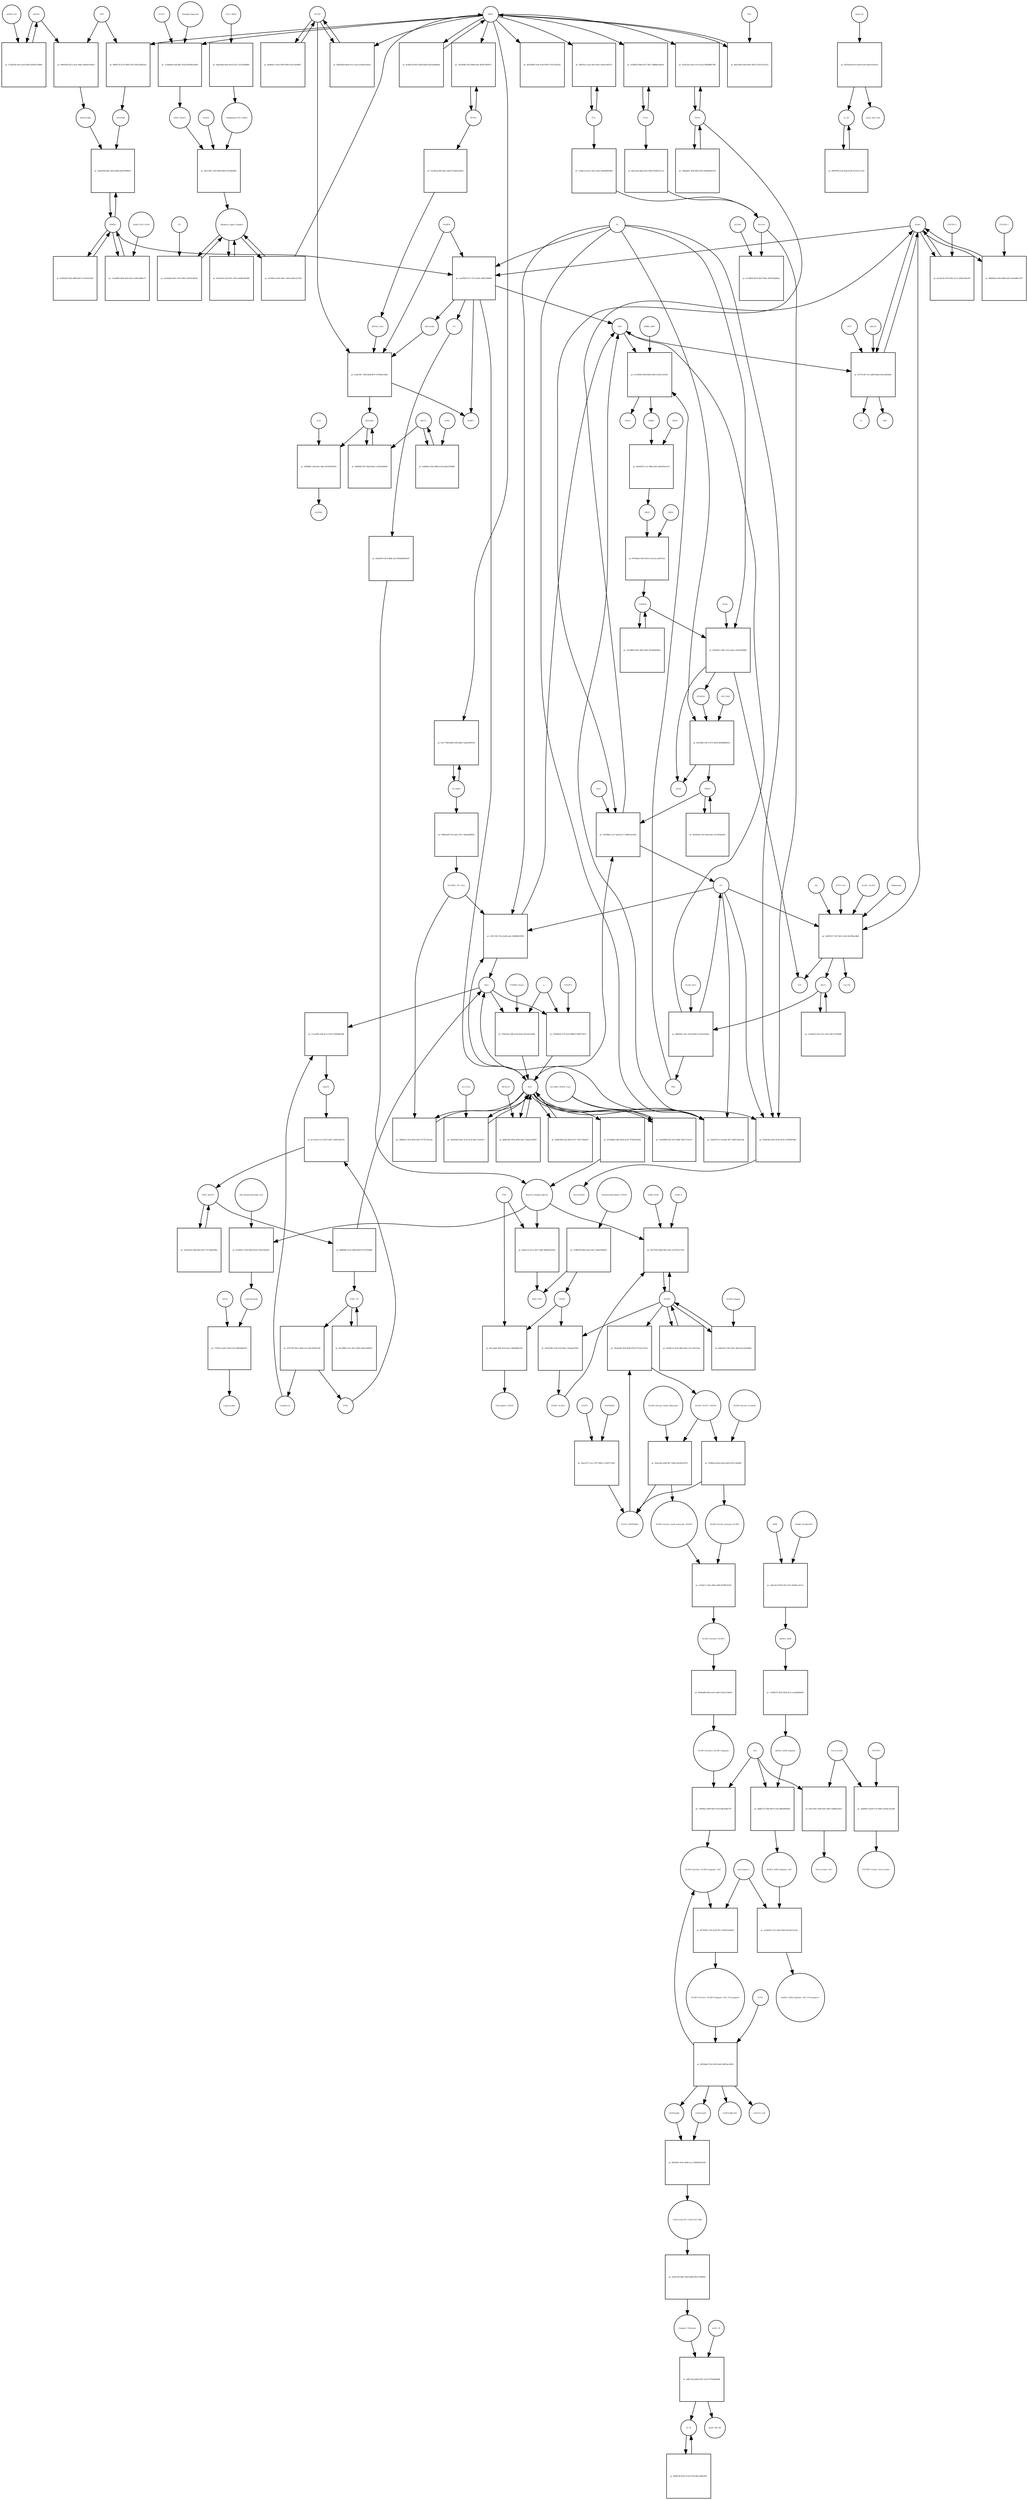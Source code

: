strict digraph  {
Heme [annotation="urn_miriam_obo.chebi_CHEBI%3A30413", bipartite=0, cls="simple chemical", fontsize=4, label=Heme, shape=circle];
"pr_1a1df345-8c17-471a-8e9c-84f2514bdf4f" [annotation="", bipartite=1, cls=process, fontsize=4, label="pr_1a1df345-8c17-471a-8e9c-84f2514bdf4f", shape=square];
Biliverdin [annotation="urn_miriam_obo.chebi_CHEBI%3A17033", bipartite=0, cls="simple chemical", fontsize=4, label=Biliverdin, shape=circle];
HMOX1 [annotation=urn_miriam_uniprot_P09601, bipartite=0, cls=macromolecule, fontsize=4, label=HMOX1, shape=circle];
O2 [annotation="urn_miriam_obo.chebi_CHEBI%3A15379", bipartite=0, cls="simple chemical", fontsize=4, label=O2, shape=circle];
NADPH [annotation="urn_miriam_obo.chebi_CHEBI%3A16474", bipartite=0, cls="simple chemical", fontsize=4, label=NADPH, shape=circle];
H2O [annotation="urn_miriam_obo.chebi_CHEBI%3A15377", bipartite=0, cls="simple chemical", fontsize=4, label=H2O, shape=circle];
"Fe2+" [annotation="urn_miriam_obo.chebi_CHEBI%3A29033", bipartite=0, cls="simple chemical", fontsize=4, label="Fe2+", shape=circle];
"NADP+" [annotation="urn_miriam_obo.chebi_CHEBI%3A18009", bipartite=0, cls="simple chemical", fontsize=4, label="NADP+", shape=circle];
CO [annotation="urn_miriam_obo.chebi_CHEBI%3A17245", bipartite=0, cls="simple chemical", fontsize=4, label=CO, shape=circle];
"pr_41aad73e-b57f-444c-9cc2-3438e766a2f9" [annotation="", bipartite=1, cls=process, fontsize=4, label="pr_41aad73e-b57f-444c-9cc2-3438e766a2f9", shape=square];
"FLVCR1-2" [annotation=urn_miriam_uniprot_Q9Y5Y0, bipartite=0, cls=macromolecule, fontsize=4, label="FLVCR1-2", shape=circle];
"pr_a5d2cf8c-7288-4b4d-8b7f-107604a13d85" [annotation="", bipartite=1, cls=process, fontsize=4, label="pr_a5d2cf8c-7288-4b4d-8b7f-107604a13d85", shape=square];
Bilirubin [annotation="urn_miriam_obo.chebi_CHEBI%3A16990", bipartite=0, cls="simple chemical", fontsize=4, label=Bilirubin, shape=circle];
BLVRB [annotation=urn_miriam_uniprot_P30043, bipartite=0, cls=macromolecule, fontsize=4, label=BLVRB, shape=circle];
"BLVRA_Zn2+" [annotation="urn_miriam_obo.chebi_CHEBI%3A29805|urn_miriam_uniprot_P53004", bipartite=0, cls=complex, fontsize=4, label="BLVRA_Zn2+", shape=circle];
"pr_594ffdfa-f507-4ba8-9be2-a13852a89630" [annotation="", bipartite=1, cls=process, fontsize=4, label="pr_594ffdfa-f507-4ba8-9be2-a13852a89630", shape=square];
ABCC1 [annotation=urn_miriam_uniprot_P02768, bipartite=0, cls=macromolecule, fontsize=4, label=ABCC1, shape=circle];
"pr_59f58bff-c1d9-4a5c-9de3-0873f8595f1b" [annotation="", bipartite=1, cls=process, fontsize=4, label="pr_59f58bff-c1d9-4a5c-9de3-0873f8595f1b", shape=square];
ALB [annotation=urn_miriam_uniprot_P02768, bipartite=0, cls=macromolecule, fontsize=4, label=ALB, shape=circle];
"ALB/BIL" [annotation="urn_miriam_uniprot_P02768|urn_miriam_obo.chebi_CHEBI%3A16990", bipartite=0, cls=complex, fontsize=4, label="ALB/BIL", shape=circle];
NRF2 [annotation="", bipartite=0, cls=macromolecule, fontsize=4, label=NRF2, shape=circle];
"pr_086f4735-d170-4095-91d7-826c5b0d52ef" [annotation="", bipartite=1, cls=process, fontsize=4, label="pr_086f4735-d170-4095-91d7-826c5b0d52ef", shape=square];
MAF [annotation=urn_miriam_uniprot_O75444, bipartite=0, cls=macromolecule, fontsize=4, label=MAF, shape=circle];
"Nrf2/Maf" [annotation="", bipartite=0, cls=complex, fontsize=4, label="Nrf2/Maf", shape=circle];
"pr_944953d1-b5ca-41ac-894a-56824c019bcd" [annotation="", bipartite=1, cls=process, fontsize=4, label="pr_944953d1-b5ca-41ac-894a-56824c019bcd", shape=square];
BACH1 [annotation=urn_miriam_uniprot_O14867, bipartite=0, cls=macromolecule, fontsize=4, label=BACH1, shape=circle];
"BACH1/Maf" [annotation="", bipartite=0, cls=complex, fontsize=4, label="BACH1/Maf", shape=circle];
"pr_e73be29a-6181-4acb-8f0d-429e0527d400" [annotation="", bipartite=1, cls=process, fontsize=4, label="pr_e73be29a-6181-4acb-8f0d-429e0527d400", shape=square];
"miRNA-155" [annotation=urn_miriam_ncbigene_406947, bipartite=0, cls="nucleic acid feature", fontsize=4, label="miRNA-155", shape=circle];
"pr_edeb599d-bfd1-4620-b4f8-a4d250098af5" [annotation="", bipartite=1, cls=process, fontsize=4, label="pr_edeb599d-bfd1-4620-b4f8-a4d250098af5", shape=square];
PRIN9 [annotation="urn_miriam_obo.chebi_CHEBI%3A15430", bipartite=0, cls="simple chemical", fontsize=4, label=PRIN9, shape=circle];
"pr_c6f3966e-ca37-4a0b-bcc7-3969e92c83f4" [annotation="", bipartite=1, cls=process, fontsize=4, label="pr_c6f3966e-ca37-4a0b-bcc7-3969e92c83f4", shape=square];
FECH [annotation=urn_miriam_uniprot_P22830, bipartite=0, cls=macromolecule, fontsize=4, label=FECH, shape=circle];
"Pb2+" [annotation="urn_miriam_obo.chebi_CHEBI%3A27889", bipartite=0, cls="simple chemical", fontsize=4, label="Pb2+", shape=circle];
"H+" [annotation="urn_miriam_obo.chebi_CHEBI%3A15378", bipartite=0, cls="simple chemical", fontsize=4, label="H+", shape=circle];
"SUCC-CoA" [annotation="urn_miriam_obo.chebi_CHEBI%3A57292", bipartite=0, cls="simple chemical", fontsize=4, label="SUCC-CoA", shape=circle];
"pr_4e605257-7a07-482c-b2ef-04c985acdbdf" [annotation="", bipartite=1, cls=process, fontsize=4, label="pr_4e605257-7a07-482c-b2ef-04c985acdbdf", shape=square];
dALA [annotation="urn_miriam_obo.chebi_CHEBI%3A356416", bipartite=0, cls="simple chemical", fontsize=4, label=dALA, shape=circle];
ALAS1_ALAS2 [annotation="urn_miriam_uniprot_P13196|urn_miriam_uniprot_P22557", bipartite=0, cls=complex, fontsize=4, label=ALAS1_ALAS2, shape=circle];
Panhematin [annotation="urn_miriam_obo.chebi_CHEBI%3A50385", bipartite=0, cls="simple chemical", fontsize=4, label=Panhematin, shape=circle];
Gly [annotation="urn_miriam_obo.chebi_CHEBI%3A57305", bipartite=0, cls="simple chemical", fontsize=4, label=Gly, shape=circle];
"CoA-SH" [annotation="urn_miriam_obo.chebi_CHEBI%3A15346", bipartite=0, cls="simple chemical", fontsize=4, label="CoA-SH", shape=circle];
CO2 [annotation="urn_miriam_obo.chebi_CHEBI%3A16526", bipartite=0, cls="simple chemical", fontsize=4, label=CO2, shape=circle];
"pr_1318edb4-014f-4667-bc6a-ff93042e2844" [annotation="", bipartite=1, cls=process, fontsize=4, label="pr_1318edb4-014f-4667-bc6a-ff93042e2844", shape=square];
KEAP1 [annotation=urn_miriam_uniprot_Q14145, bipartite=0, cls=macromolecule, fontsize=4, label=KEAP1, shape=circle];
NRF2_KEAP1 [annotation="urn_miriam_uniprot_Q14145|urn_miriam_uniprot_Q16236", bipartite=0, cls=complex, fontsize=4, label=NRF2_KEAP1, shape=circle];
"Dimethly fumarate" [annotation="urn_miriam_obo.chebi_CHEBI%3A76004", bipartite=0, cls="simple chemical", fontsize=4, label="Dimethly fumarate", shape=circle];
"Ubiquitin Ligase Complex" [annotation="urn_miriam_uniprot_Q14145|urn_miriam_uniprot_Q15843|urn_miriam_uniprot_Q13618|urn_miriam_uniprot_P62877|urn_miriam_uniprot_Q16236|urn_miriam_uniprot_P0CG48|urn_miriam_pubmed_19940261|urn_miriam_interpro_IPR000608", bipartite=0, cls=complex, fontsize=4, label="Ubiquitin Ligase Complex", shape=circle];
"pr_4355a4e4-25e0-4f1c-981e-8adbfc882081" [annotation="", bipartite=1, cls=process, fontsize=4, label="pr_4355a4e4-25e0-4f1c-981e-8adbfc882081", shape=square];
"pr_d08ef58c-261c-4339-9426-e11b21418e6e" [annotation="", bipartite=1, cls=process, fontsize=4, label="pr_d08ef58c-261c-4339-9426-e11b21418e6e", shape=square];
PBG [annotation="urn_miriam_obo.chebi_CHEBI%3A58126", bipartite=0, cls="simple chemical", fontsize=4, label=PBG, shape=circle];
"ALAD_Zn2+" [annotation="urn_miriam_uniprot_P13716|urn_miriam_obo.chebi_CHEBI%3A29105", bipartite=0, cls=complex, fontsize=4, label="ALAD_Zn2+", shape=circle];
"pr_b7e50f68-918d-4844-a996-a1d9e123535a" [annotation="", bipartite=1, cls=process, fontsize=4, label="pr_b7e50f68-918d-4844-a996-a1d9e123535a", shape=square];
HMBL [annotation="urn_miriam_obo.chebi_CHEBI%3A57845", bipartite=0, cls="simple chemical", fontsize=4, label=HMBL, shape=circle];
HMBS_DIPY [annotation="urn_miriam_obo.chebi_CHEBI%3A36319|urn_miriam_uniprot_P08397", bipartite=0, cls=complex, fontsize=4, label=HMBS_DIPY, shape=circle];
"NH4+" [annotation="urn_miriam_obo.chebi_CHEBI%3A28938", bipartite=0, cls="simple chemical", fontsize=4, label="NH4+", shape=circle];
"pr_b0e85678-ccfc-49df-a835-2d9c609e5c92" [annotation="", bipartite=1, cls=process, fontsize=4, label="pr_b0e85678-ccfc-49df-a835-2d9c609e5c92", shape=square];
URO3 [annotation="urn_miriam_obo.chebi_CHEBI%3A15437", bipartite=0, cls="simple chemical", fontsize=4, label=URO3, shape=circle];
UROS [annotation=urn_miriam_uniprot_P10746, bipartite=0, cls=macromolecule, fontsize=4, label=UROS, shape=circle];
"pr_997f44e6-e819-4912-a1a4-faccabf7f214" [annotation="", bipartite=1, cls=process, fontsize=4, label="pr_997f44e6-e819-4912-a1a4-faccabf7f214", shape=square];
COPRO3 [annotation="urn_miriam_obo.chebi_CHEBI%3A15439", bipartite=0, cls="simple chemical", fontsize=4, label=COPRO3, shape=circle];
UROD [annotation=urn_miriam_uniprot_P06132, bipartite=0, cls=macromolecule, fontsize=4, label=UROD, shape=circle];
"pr_69326ee1-506c-411e-adae-ca82ee42889a" [annotation="", bipartite=1, cls=process, fontsize=4, label="pr_69326ee1-506c-411e-adae-ca82ee42889a", shape=square];
PPGEN9 [annotation="urn_miriam_obo.chebi_CHEBI%3A15435", bipartite=0, cls="simple chemical", fontsize=4, label=PPGEN9, shape=circle];
CPOX [annotation=urn_miriam_uniprot_P36551, bipartite=0, cls=macromolecule, fontsize=4, label=CPOX, shape=circle];
H2O2 [annotation="urn_miriam_obo.chebi_CHEBI%3A16240", bipartite=0, cls="simple chemical", fontsize=4, label=H2O2, shape=circle];
"pr_8ac908e3-00c3-4f72-8030-d66f48b48532" [annotation="", bipartite=1, cls=process, fontsize=4, label="pr_8ac908e3-00c3-4f72-8030-d66f48b48532", shape=square];
PPO_FAD [annotation="urn_miriam_obo.chebi_CHEBI%3A16238|urn_miriam_uniprot_P50336", bipartite=0, cls=complex, fontsize=4, label=PPO_FAD, shape=circle];
"pr_6e3b4c39-6913-482d-8a00-e852aebbd824" [annotation="", bipartite=1, cls=process, fontsize=4, label="pr_6e3b4c39-6913-482d-8a00-e852aebbd824", shape=square];
"pr_ced326e0-23f1-412c-b474-36e173f18b98" [annotation="", bipartite=1, cls="uncertain process", fontsize=4, label="pr_ced326e0-23f1-412c-b474-36e173f18b98", shape=square];
"pr_5acdd6f4-428c-4db3-a66a-201b4648385a" [annotation="", bipartite=1, cls="uncertain process", fontsize=4, label="pr_5acdd6f4-428c-4db3-a66a-201b4648385a", shape=square];
"pr_d0226e94-7dcf-4daf-8afc-0a7a952daf9c" [annotation="", bipartite=1, cls="uncertain process", fontsize=4, label="pr_d0226e94-7dcf-4daf-8afc-0a7a952daf9c", shape=square];
"Poly-unsaturated fatty acid" [annotation="urn_miriam_obo.chebi_CHEBI%3A26208", bipartite=0, cls="simple chemical", fontsize=4, label="Poly-unsaturated fatty acid", shape=circle];
"pr_41a96f52-7e4d-4396-9a54-13923764ad21" [annotation="", bipartite=1, cls=process, fontsize=4, label="pr_41a96f52-7e4d-4396-9a54-13923764ad21", shape=square];
"Lipid Peroxide" [annotation="urn_miriam_obo.chebi_CHEBI%3A61051", bipartite=0, cls="simple chemical", fontsize=4, label="Lipid Peroxide", shape=circle];
"Reactive Oxygen Species" [annotation="urn_miriam_obo.chebi_CHEBI%3A26523", bipartite=0, cls="simple chemical", fontsize=4, label="Reactive Oxygen Species", shape=circle];
"pr_6780e9b3-4d1b-4130-be34-21939f403962" [annotation="", bipartite=1, cls=process, fontsize=4, label="pr_6780e9b3-4d1b-4130-be34-21939f403962", shape=square];
"Fe(3+)O(OH)" [annotation="urn_miriam_obo.chebi_CHEBI%3A78619", bipartite=0, cls="simple chemical", fontsize=4, label="Fe(3+)O(OH)", shape=circle];
Ferritin [annotation=urn_miriam_uniprot_P02794, bipartite=0, cls=complex, fontsize=4, label=Ferritin, shape=circle];
"pr_3bf80cbc-5f35-49c6-bd51-9772073cfcab" [annotation="", bipartite=1, cls=process, fontsize=4, label="pr_3bf80cbc-5f35-49c6-bd51-9772073cfcab", shape=square];
"SLC40A1_CP_Cu2+" [annotation="urn_miriam_uniprot_P00450|urn_miriam_uniprot_Q9NP59|urn_miriam_obo.chebi_CHEBI%3A29036", bipartite=0, cls=complex, fontsize=4, label="SLC40A1_CP_Cu2+", shape=circle];
"pr_c821110f-153e-4ed6-aebc-3b684bc993f8" [annotation="", bipartite=1, cls=process, fontsize=4, label="pr_c821110f-153e-4ed6-aebc-3b684bc993f8", shape=square];
"Fe3+" [annotation="urn_miriam_obo.chebi_CHEBI%3A29034", bipartite=0, cls="simple chemical", fontsize=4, label="Fe3+", shape=circle];
SLC40A1 [annotation=urn_miriam_ncbigene_30061, bipartite=0, cls="nucleic acid feature", fontsize=4, label=SLC40A1, shape=circle];
"pr_401773b8-8080-429f-b4dd-7aeb9e0897d4" [annotation="", bipartite=1, cls=process, fontsize=4, label="pr_401773b8-8080-429f-b4dd-7aeb9e0897d4", shape=square];
FTH1 [annotation=urn_miriam_ncbigene_2495, bipartite=0, cls="nucleic acid feature", fontsize=4, label=FTH1, shape=circle];
"pr_333f8435-94b0-4477-b617-d88ddcd3fbc6" [annotation="", bipartite=1, cls=process, fontsize=4, label="pr_333f8435-94b0-4477-b617-d88ddcd3fbc6", shape=square];
FTL [annotation=urn_miriam_ncbigene_2512, bipartite=0, cls="nucleic acid feature", fontsize=4, label=FTL, shape=circle];
"pr_3862f1e5-e3a2-4d7a-b0cc-beefec06f37e" [annotation="", bipartite=1, cls=process, fontsize=4, label="pr_3862f1e5-e3a2-4d7a-b0cc-beefec06f37e", shape=square];
"pr_80aa1eaf-dd0a-4f22-9360-4f34937fc1ca" [annotation="", bipartite=1, cls=process, fontsize=4, label="pr_80aa1eaf-dd0a-4f22-9360-4f34937fc1ca", shape=square];
"pr_1198eca3-8c2e-4241-beb2-de90d48930b4" [annotation="", bipartite=1, cls=process, fontsize=4, label="pr_1198eca3-8c2e-4241-beb2-de90d48930b4", shape=square];
"pr_b1d323a5-e0e5-47c9-aa2e-985868f073bf" [annotation="", bipartite=1, cls=process, fontsize=4, label="pr_b1d323a5-e0e5-47c9-aa2e-985868f073bf", shape=square];
"pr_1bdad83e-3f09-4683-9f55-a80ad8043578" [annotation="", bipartite=1, cls=process, fontsize=4, label="pr_1bdad83e-3f09-4683-9f55-a80ad8043578", shape=square];
"pr_41694205-5feb-408b-84ef-7c41d1423ad5" [annotation="", bipartite=1, cls=process, fontsize=4, label="pr_41694205-5feb-408b-84ef-7c41d1423ad5", shape=square];
BLVRA [annotation=urn_miriam_ncbigene_644, bipartite=0, cls="nucleic acid feature", fontsize=4, label=BLVRA, shape=circle];
"pr_70a3e9fb-51b2-40bb-af9c-d03657d83671" [annotation="", bipartite=1, cls=process, fontsize=4, label="pr_70a3e9fb-51b2-40bb-af9c-d03657d83671", shape=square];
"pr_9b26e65d-6426-4cce-a33e-acbda033d2e5" [annotation="", bipartite=1, cls=process, fontsize=4, label="pr_9b26e65d-6426-4cce-a33e-acbda033d2e5", shape=square];
"pr_d0a80ac1-01d3-43f9-9369-5c65c5e64667" [annotation="", bipartite=1, cls=process, fontsize=4, label="pr_d0a80ac1-01d3-43f9-9369-5c65c5e64667", shape=square];
"pr_1bc445ef-fff6-4dac-b4d3-872bdcbc8b14" [annotation="", bipartite=1, cls=process, fontsize=4, label="pr_1bc445ef-fff6-4dac-b4d3-872bdcbc8b14", shape=square];
"pr_04dbe5d9-57ab-4a61-9f11-3b9aad9ff939" [annotation="", bipartite=1, cls=process, fontsize=4, label="pr_04dbe5d9-57ab-4a61-9f11-3b9aad9ff939", shape=square];
"pr_2ce98fc8-4678-4827-80aa-40937b0a00aa" [annotation="", bipartite=1, cls=process, fontsize=4, label="pr_2ce98fc8-4678-4827-80aa-40937b0a00aa", shape=square];
NCOA4 [annotation=urn_miriam_uniprot_Q13772, bipartite=0, cls=macromolecule, fontsize=4, label=NCOA4, shape=circle];
"pr_f78e593e-19f6-4a54-8320-291a4415d2f8" [annotation="", bipartite=1, cls=process, fontsize=4, label="pr_f78e593e-19f6-4a54-8320-291a4415d2f8", shape=square];
CYBRD1_Heme [annotation="urn_miriam_uniprot_Q53TN4|urn_miriam_obo.chebi_CHEBI%3A30413", bipartite=0, cls=complex, fontsize=4, label=CYBRD1_Heme, shape=circle];
"e-" [annotation="urn_miriam_obo.chebi_CHEBI%3A10545", bipartite=0, cls="simple chemical", fontsize=4, label="e-", shape=circle];
"pr_39d24348-aa8c-4c34-9cc6-d0e1c52dc5f3" [annotation="", bipartite=1, cls=process, fontsize=4, label="pr_39d24348-aa8c-4c34-9cc6-d0e1c52dc5f3", shape=square];
SLC11A2 [annotation=urn_miriam_uniprot_P49281, bipartite=0, cls=macromolecule, fontsize=4, label=SLC11A2, shape=circle];
"pr_57f261ca-d957-46ef-b27e-fd8f3d8a6267" [annotation="", bipartite=1, cls=process, fontsize=4, label="pr_57f261ca-d957-46ef-b27e-fd8f3d8a6267", shape=square];
"Lipid alcohol" [annotation="urn_miriam_obo.chebi_CHEBI%3A24026", bipartite=0, cls="simple chemical", fontsize=4, label="Lipid alcohol", shape=circle];
GPX4 [annotation=urn_miriam_uniprot_P36969, bipartite=0, cls=macromolecule, fontsize=4, label=GPX4, shape=circle];
"pr_113a68d0-d6a6-4623-b6cf-a1b81a88b173" [annotation="", bipartite=1, cls=process, fontsize=4, label="pr_113a68d0-d6a6-4623-b6cf-a1b81a88b173", shape=square];
"SARS-CoV-2 Orf3a" [annotation="urn_miriam_uniprot_P0DTC3|urn_miriam_taxonomy_2697049", bipartite=0, cls=macromolecule, fontsize=4, label="SARS-CoV-2 Orf3a", shape=circle];
"pr_9279b48d-ed9e-465b-aa30-7f7b5822d180" [annotation="", bipartite=1, cls=process, fontsize=4, label="pr_9279b48d-ed9e-465b-aa30-7f7b5822d180", shape=square];
"pr_fe0fb0dc-f93a-4689-b12b-b3faa559fd85" [annotation="", bipartite=1, cls=process, fontsize=4, label="pr_fe0fb0dc-f93a-4689-b12b-b3faa559fd85", shape=square];
Orf9c [annotation=urn_miriam_taxonomy_2697049, bipartite=0, cls=macromolecule, fontsize=4, label=Orf9c, shape=circle];
CUL3_RBX1 [annotation="urn_miriam_uniprot_Q13618|urn_miriam_uniprot_P62877", bipartite=0, cls=complex, fontsize=4, label=CUL3_RBX1, shape=circle];
"pr_b4aae9ba-8a3a-4632-a037-3cfcf29084f8" [annotation="", bipartite=1, cls=process, fontsize=4, label="pr_b4aae9ba-8a3a-4632-a037-3cfcf29084f8", shape=square];
"Neddylated CUL3_RBX1" [annotation="urn_miriam_uniprot_Q15843|urn_miriam_uniprot_Q13618|urn_miriam_uniprot_P62877", bipartite=0, cls=complex, fontsize=4, label="Neddylated CUL3_RBX1", shape=circle];
"pr_de025899-1e4e-4150-9f58-1767d7eaa342" [annotation="", bipartite=1, cls=process, fontsize=4, label="pr_de025899-1e4e-4150-9f58-1767d7eaa342", shape=square];
"pr_461e7db1-3160-4696-8464-0f7ef4ff0bf3" [annotation="", bipartite=1, cls=process, fontsize=4, label="pr_461e7db1-3160-4696-8464-0f7ef4ff0bf3", shape=square];
CAND1 [annotation=urn_miriam_uniprot_Q86VP6, bipartite=0, cls=macromolecule, fontsize=4, label=CAND1, shape=circle];
E2 [annotation=urn_miriam_interpro_IPR000608, bipartite=0, cls=macromolecule, fontsize=4, label=E2, shape=circle];
"pr_5ee4ade8-9d12-4191-b9bf-1e6919c9b5d1" [annotation="", bipartite=1, cls=process, fontsize=4, label="pr_5ee4ade8-9d12-4191-b9bf-1e6919c9b5d1", shape=square];
"pr_b6ac94d5-620d-4901-9d78-333531a319cd" [annotation="", bipartite=1, cls=process, fontsize=4, label="pr_b6ac94d5-620d-4901-9d78-333531a319cd", shape=square];
PKC [annotation="urn_miriam_pubmed_12198130|urn_miriam_interpro_IPR012233", bipartite=0, cls=macromolecule, fontsize=4, label=PKC, shape=circle];
"pr_680644a2-62d5-4d82-ba91-83a4d481c657" [annotation="", bipartite=1, cls=process, fontsize=4, label="pr_680644a2-62d5-4d82-ba91-83a4d481c657", shape=square];
"FLVCR1-1" [annotation=urn_miriam_uniprot_Q9Y5Y0, bipartite=0, cls=macromolecule, fontsize=4, label="FLVCR1-1", shape=circle];
"pr_03757c08-72c2-4d99-86a8-03ace801b9ef" [annotation="", bipartite=1, cls=process, fontsize=4, label="pr_03757c08-72c2-4d99-86a8-03ace801b9ef", shape=square];
ABCG2 [annotation=urn_miriam_uniprot_Q9UNQ0, bipartite=0, cls="macromolecule multimer", fontsize=4, label=ABCG2, shape=circle];
ATP [annotation="urn_miriam_obo.chebi_CHEBI%3A30616", bipartite=0, cls="simple chemical", fontsize=4, label=ATP, shape=circle];
Pi [annotation="urn_miriam_obo.chebi_CHEBI%3A18367", bipartite=0, cls="simple chemical", fontsize=4, label=Pi, shape=circle];
ADP [annotation="urn_miriam_obo.chebi_CHEBI%3A456216", bipartite=0, cls="simple chemical", fontsize=4, label=ADP, shape=circle];
"pr_333e9488-95f1-41f3-998d-7db137cafc67" [annotation="", bipartite=1, cls=process, fontsize=4, label="pr_333e9488-95f1-41f3-998d-7db137cafc67", shape=square];
"SLC40A1_HEPH_Cu2+" [annotation="urn_miriam_uniprot_Q9BQS7|urn_miriam_uniprot_Q9NP59|urn_miriam_obo.chebi_CHEBI%3A28694", bipartite=0, cls=complex, fontsize=4, label="SLC40A1_HEPH_Cu2+", shape=circle];
"pr_25d55f79-2c16-4ddc-b671-d0d7ca6012de" [annotation="", bipartite=1, cls=process, fontsize=4, label="pr_25d55f79-2c16-4ddc-b671-d0d7ca6012de", shape=square];
"pr_17cae0f0-cf06-4c7e-b7d1-97df3f88c98b" [annotation="", bipartite=1, cls=process, fontsize=4, label="pr_17cae0f0-cf06-4c7e-b7d1-97df3f88c98b", shape=square];
Transferrin [annotation=urn_miriam_uniprot_P02787, bipartite=0, cls=macromolecule, fontsize=4, label=Transferrin, shape=circle];
holoTF [annotation="urn_miriam_uniprot_P02787|urn_miriam_obo.chebi_CHEBI%3A29034", bipartite=0, cls=complex, fontsize=4, label=holoTF, shape=circle];
TFRC [annotation=urn_miriam_uniprot_P02786, bipartite=0, cls="macromolecule multimer", fontsize=4, label=TFRC, shape=circle];
"pr_bc5c3fa3-2cc2-4472-ad67-2ed87baf4156" [annotation="", bipartite=1, cls=process, fontsize=4, label="pr_bc5c3fa3-2cc2-4472-ad67-2ed87baf4156", shape=square];
TFRC_holoTF [annotation="urn_miriam_uniprot_P02787|urn_miriam_obo.chebi_CHEBI%3A29034|urn_miriam_uniprot_P02786", bipartite=0, cls=complex, fontsize=4, label=TFRC_holoTF, shape=circle];
"pr_1a941b28-c084-4de5-ba27-2f723d6cf86a" [annotation="", bipartite=1, cls=process, fontsize=4, label="pr_1a941b28-c084-4de5-ba27-2f723d6cf86a", shape=square];
"pr_6d809df1-fce4-43d8-945d-f57cf37de8b8" [annotation="", bipartite=1, cls=process, fontsize=4, label="pr_6d809df1-fce4-43d8-945d-f57cf37de8b8", shape=square];
TFRC_TF [annotation="urn_miriam_uniprot_P02787|urn_miriam_uniprot_P02786", bipartite=0, cls=complex, fontsize=4, label=TFRC_TF, shape=circle];
"pr_762d9b3d-727f-4231-888d-f71df8778512" [annotation="", bipartite=1, cls=process, fontsize=4, label="pr_762d9b3d-727f-4231-888d-f71df8778512", shape=square];
STEAP3 [annotation=urn_miriam_uniprot_Q658P3, bipartite=0, cls=macromolecule, fontsize=4, label=STEAP3, shape=circle];
"pr_d6dbcb00-409a-4858-a65e-7baeb212d997" [annotation="", bipartite=1, cls=process, fontsize=4, label="pr_d6dbcb00-409a-4858-a65e-7baeb212d997", shape=square];
MCOLN1 [annotation=urn_miriam_uniprot_Q9GZU1, bipartite=0, cls=macromolecule, fontsize=4, label=MCOLN1, shape=circle];
"pr_a0b8530b-fa4a-42b3-9c47-70d7c1ddad27" [annotation="", bipartite=1, cls=process, fontsize=4, label="pr_a0b8530b-fa4a-42b3-9c47-70d7c1ddad27", shape=square];
"pr_d5c38965-231a-4b71-80b3-efb2a1d0be67" [annotation="", bipartite=1, cls=process, fontsize=4, label="pr_d5c38965-231a-4b71-80b3-efb2a1d0be67", shape=square];
"pr_47f572d7-dbc3-465d-a27a-b6c2824615f6" [annotation="", bipartite=1, cls=process, fontsize=4, label="pr_47f572d7-dbc3-465d-a27a-b6c2824615f6", shape=square];
"pr_a51965c4-0eb3-4b2c-a4f4-efa4bcea725b" [annotation="", bipartite=1, cls=process, fontsize=4, label="pr_a51965c4-0eb3-4b2c-a4f4-efa4bcea725b", shape=square];
"Oxidized thioredoxin_TXNIP" [annotation="urn_miriam_uniprot_P10599|urn_miriam_uniprot_Q9H3M7", bipartite=0, cls=complex, fontsize=4, label="Oxidized thioredoxin_TXNIP", shape=circle];
"pr_2c880594-64b2-4bc4-a0cc-f0e4e43bf5b7" [annotation="", bipartite=1, cls=process, fontsize=4, label="pr_2c880594-64b2-4bc4-a0cc-f0e4e43bf5b7", shape=square];
TXNIP [annotation=urn_miriam_uniprot_Q9H3M7, bipartite=0, cls=macromolecule, fontsize=4, label=TXNIP, shape=circle];
"2xHC-TXN" [annotation=urn_miriam_uniprot_P10599, bipartite=0, cls=macromolecule, fontsize=4, label="2xHC-TXN", shape=circle];
NLRP3 [annotation=urn_miriam_uniprot_Q96P20, bipartite=0, cls=macromolecule, fontsize=4, label=NLRP3, shape=circle];
"pr_664fa652-15b5-4d11-b6a6-6ac02fe4b0bf" [annotation="", bipartite=1, cls=process, fontsize=4, label="pr_664fa652-15b5-4d11-b6a6-6ac02fe4b0bf", shape=square];
"Nf-KB Complex" [annotation="urn_miriam_uniprot_P19838|urn_miriam_uniprot_Q04206|urn_miriam_uniprot_Q00653", bipartite=0, cls=complex, fontsize=4, label="Nf-KB Complex", shape=circle];
"pr_b2506c21-8c6a-4b8e-b0e5-e3c7e3d755ae" [annotation="", bipartite=1, cls=process, fontsize=4, label="pr_b2506c21-8c6a-4b8e-b0e5-e3c7e3d755ae", shape=square];
TXN [annotation=urn_miriam_uniprot_P10599, bipartite=0, cls=macromolecule, fontsize=4, label=TXN, shape=circle];
"pr_eb6ea11e-b112-4a17-b4df-380bfc6bcbad" [annotation="", bipartite=1, cls=process, fontsize=4, label="pr_eb6ea11e-b112-4a17-b4df-380bfc6bcbad", shape=square];
"pr_b5a7a8a8-3f60-4c03-a4ca-5db86480e18c" [annotation="", bipartite=1, cls=process, fontsize=4, label="pr_b5a7a8a8-3f60-4c03-a4ca-5db86480e18c", shape=square];
Thioredoxin_TXNIP [annotation="urn_miriam_uniprot_P10599|urn_miriam_uniprot_Q9H3M7", bipartite=0, cls=complex, fontsize=4, label=Thioredoxin_TXNIP, shape=circle];
HSP90AB1 [annotation=urn_miriam_uniprot_P08238, bipartite=0, cls=macromolecule, fontsize=4, label=HSP90AB1, shape=circle];
"pr_50a1c677-51cc-4797-86d2-7c3f43772362" [annotation="", bipartite=1, cls=process, fontsize=4, label="pr_50a1c677-51cc-4797-86d2-7c3f43772362", shape=square];
SUGT1 [annotation=urn_miriam_uniprot_Q9Y2Z0, bipartite=0, cls=macromolecule, fontsize=4, label=SUGT1, shape=circle];
SUGT1_HSP90AB1 [annotation="urn_miriam_uniprot_P08238|urn_miriam_uniprot_Q9Y2Z0", bipartite=0, cls=complex, fontsize=4, label=SUGT1_HSP90AB1, shape=circle];
"pr_7beab36e-583f-4b49-97b2-97319c37472a" [annotation="", bipartite=1, cls=process, fontsize=4, label="pr_7beab36e-583f-4b49-97b2-97319c37472a", shape=square];
NLRP3_SUGT1_HSP90 [annotation="urn_miriam_uniprot_P08238|urn_miriam_uniprot_Q96P20|urn_miriam_uniprot_Q9Y2Z0", bipartite=0, cls=complex, fontsize=4, label=NLRP3_SUGT1_HSP90, shape=circle];
"pr_e0470e8b-e738-412f-926a-736aaba97d01" [annotation="", bipartite=1, cls=process, fontsize=4, label="pr_e0470e8b-e738-412f-926a-736aaba97d01", shape=square];
TXNIP_NLRP3 [annotation="urn_miriam_uniprot_Q9H3M7|urn_miriam_uniprot_Q96P20", bipartite=0, cls=complex, fontsize=4, label=TXNIP_NLRP3, shape=circle];
"NLRP3 Elicitor Proteins" [annotation="urn_miriam_uniprot_P05067|urn_miriam_uniprot_P09616", bipartite=0, cls=macromolecule, fontsize=4, label="NLRP3 Elicitor Proteins", shape=circle];
"pr_7e98fa1d-8a2d-4e5b-a40f-45327cd246f0" [annotation="", bipartite=1, cls=process, fontsize=4, label="pr_7e98fa1d-8a2d-4e5b-a40f-45327cd246f0", shape=square];
"NLRP3 elicitor proteins_NLRP3" [annotation="urn_miriam_uniprot_P09616|urn_miriam_uniprot_P05067|urn_miriam_uniprot_Q96P20", bipartite=0, cls=complex, fontsize=4, label="NLRP3 elicitor proteins_NLRP3", shape=circle];
"NLRP3 Elicitor Small Molecules" [annotation="urn_miriam_obo.chebi_CHEBI%3A46661|urn_miriam_obo.chebi_CHEBI%3A16336|urn_miriam_obo.chebi_CHEBI%3A30563", bipartite=0, cls="simple chemical", fontsize=4, label="NLRP3 Elicitor Small Molecules", shape=circle];
"pr_65aa10af-ab49-4b77-bdf3-d26164219f72" [annotation="", bipartite=1, cls=process, fontsize=4, label="pr_65aa10af-ab49-4b77-bdf3-d26164219f72", shape=square];
"NLRP3 elicitor small molecules_NLRP3" [annotation="urn_miriam_obo.chebi_CHEBI%3A46661|urn_miriam_obo.chebi_CHEBI%3A16336|urn_miriam_obo.chebi_CHEBI%3A30563|urn_miriam_uniprot_Q96P20", bipartite=0, cls=complex, fontsize=4, label="NLRP3 elicitor small molecules_NLRP3", shape=circle];
"pr_e532dc7c-25fa-4d9a-a99b-0f19f81f2201" [annotation="", bipartite=1, cls=process, fontsize=4, label="pr_e532dc7c-25fa-4d9a-a99b-0f19f81f2201", shape=square];
"NLRP3 elicitors_NLRP3" [annotation="urn_miriam_uniprot_P05067|urn_miriam_uniprot_P09616|urn_miriam_uniprot_P08238|urn_miriam_uniprot_Q96P20|urn_miriam_uniprot_Q9Y2Z0|urn_miriam_obo.chebi_CHEBI%3A46661|urn_miriam_obo.chebi_CHEBI%3A16336|urn_miriam_obo.chebi_CHEBI%3A30563", bipartite=0, cls=complex, fontsize=4, label="NLRP3 elicitors_NLRP3", shape=circle];
"pr_d294ad6b-b46a-4c05-add3-531bec7db416" [annotation="", bipartite=1, cls=process, fontsize=4, label="pr_d294ad6b-b46a-4c05-add3-531bec7db416", shape=square];
"NLRP3 elicitors_NLRP3 oligomer" [annotation="urn_miriam_obo.chebi_CHEBI%3A36080", bipartite=0, cls="complex multimer", fontsize=4, label="NLRP3 elicitors_NLRP3 oligomer", shape=circle];
"pr_7e69f6a2-0f09-4b25-b7e6-6dfc8e8f2787" [annotation="", bipartite=1, cls=process, fontsize=4, label="pr_7e69f6a2-0f09-4b25-b7e6-6dfc8e8f2787", shape=square];
ASC [annotation=urn_miriam_uniprot_Q9ULZ3, bipartite=0, cls=macromolecule, fontsize=4, label=ASC, shape=circle];
"NLRP3 elicitors_NLRP3 oligomer_ASC" [annotation="urn_miriam_uniprot_Q9ULZ3|urn_miriam_obo.chebi_CHEBI%3A36080", bipartite=0, cls="complex multimer", fontsize=4, label="NLRP3 elicitors_NLRP3 oligomer_ASC", shape=circle];
"pr_9075509e-7354-4a29-9f11-29593e5e8839" [annotation="", bipartite=1, cls=process, fontsize=4, label="pr_9075509e-7354-4a29-9f11-29593e5e8839", shape=square];
"proCaspase-1" [annotation=urn_miriam_uniprot_P29466, bipartite=0, cls=macromolecule, fontsize=4, label="proCaspase-1", shape=circle];
"NLRP3 elicitors_NLRP3 oligomer_ASC_Procaspase1" [annotation="urn_miriam_uniprot_P29466|urn_miriam_uniprot_Q9ULZ3", bipartite=0, cls="complex multimer", fontsize=4, label="NLRP3 elicitors_NLRP3 oligomer_ASC_Procaspase1", shape=circle];
"pr_85ec530e-318d-459c-b40f-e3d8febc85a7" [annotation="", bipartite=1, cls=process, fontsize=4, label="pr_85ec530e-318d-459c-b40f-e3d8febc85a7", shape=square];
"Pyrin trimer" [annotation=urn_miriam_uniprot_O15553, bipartite=0, cls=complex, fontsize=4, label="Pyrin trimer", shape=circle];
"Pyrin trimer_ASC" [annotation="urn_miriam_uniprot_O15553|urn_miriam_uniprot_Q9ULZ3", bipartite=0, cls=complex, fontsize=4, label="Pyrin trimer_ASC", shape=circle];
"pr_1b609813-e629-471e-8903-245abc3ee380" [annotation="", bipartite=1, cls=process, fontsize=4, label="pr_1b609813-e629-471e-8903-245abc3ee380", shape=square];
PSTPIP1 [annotation=urn_miriam_uniprot_O43586, bipartite=0, cls="macromolecule multimer", fontsize=4, label=PSTPIP1, shape=circle];
"PSTPIP1 trimer_Pyrin trimer" [annotation="urn_miriam_uniprot_O15553|urn_miriam_uniprot_O43586", bipartite=0, cls=complex, fontsize=4, label="PSTPIP1 trimer_Pyrin trimer", shape=circle];
"Double Strand DNA" [annotation="urn_miriam_obo.chebi_CHEBI%3A16991", bipartite=0, cls="simple chemical", fontsize=4, label="Double Strand DNA", shape=circle];
"pr_3e8a1dc4-9d74-4fca-8cf1-d426dccd11ec" [annotation="", bipartite=1, cls=process, fontsize=4, label="pr_3e8a1dc4-9d74-4fca-8cf1-d426dccd11ec", shape=square];
dsDNA_AIM2 [annotation="urn_miriam_obo.chebi_CHEBI%3A16991|urn_miriam_uniprot_O14862", bipartite=0, cls=complex, fontsize=4, label=dsDNA_AIM2, shape=circle];
AIM2 [annotation=urn_miriam_uniprot_O14862, bipartite=0, cls=macromolecule, fontsize=4, label=AIM2, shape=circle];
"pr_c2998375-2b7b-45d5-8c21-ac2bab809df1" [annotation="", bipartite=1, cls=process, fontsize=4, label="pr_c2998375-2b7b-45d5-8c21-ac2bab809df1", shape=square];
"dsDNA_AIM2 oligomer" [annotation="urn_miriam_obo.chebi_CHEBI%3A36080", bipartite=0, cls=complex, fontsize=4, label="dsDNA_AIM2 oligomer", shape=circle];
"pr_e9d8a732-d5f6-4879-a7ba-dd845f6fb40c" [annotation="", bipartite=1, cls=process, fontsize=4, label="pr_e9d8a732-d5f6-4879-a7ba-dd845f6fb40c", shape=square];
"dsDNA_AIM2 oligomer_ASC" [annotation="urn_miriam_obo.chebi_CHEBI%3A36080|urn_miriam_uniprot_Q9ULZ3", bipartite=0, cls=complex, fontsize=4, label="dsDNA_AIM2 oligomer_ASC", shape=circle];
"pr_ecb40241-2e12-4bc6-9daf-91a59a7eca56" [annotation="", bipartite=1, cls=process, fontsize=4, label="pr_ecb40241-2e12-4bc6-9daf-91a59a7eca56", shape=square];
"dsDNA_AIM2 oligomer_ASC_Procaspase-1" [annotation="", bipartite=0, cls=complex, fontsize=4, label="dsDNA_AIM2 oligomer_ASC_Procaspase-1", shape=circle];
"pr_4f916bbd-75ef-4330-9e66-594f3aec8603" [annotation="", bipartite=1, cls=process, fontsize=4, label="pr_4f916bbd-75ef-4330-9e66-594f3aec8603", shape=square];
"CASP1(p20)" [annotation=urn_miriam_uniprot_P29466, bipartite=0, cls=macromolecule, fontsize=4, label="CASP1(p20)", shape=circle];
CTSG [annotation=urn_miriam_uniprot_P08311, bipartite=0, cls=macromolecule, fontsize=4, label=CTSG, shape=circle];
"CASP1(298-316)" [annotation=urn_miriam_uniprot_P29466, bipartite=0, cls=macromolecule, fontsize=4, label="CASP1(298-316)", shape=circle];
"CASP1(1-119)" [annotation=urn_miriam_uniprot_P29466, bipartite=0, cls=macromolecule, fontsize=4, label="CASP1(1-119)", shape=circle];
"CASP1(p10)" [annotation=urn_miriam_uniprot_P29466, bipartite=0, cls=macromolecule, fontsize=4, label="CASP1(p10)", shape=circle];
"pr_8fa30d1e-8e3e-4b60-acc3-6d905610b236" [annotation="", bipartite=1, cls=process, fontsize=4, label="pr_8fa30d1e-8e3e-4b60-acc3-6d905610b236", shape=square];
"CASP1(120-197)_CASP1(317-404)" [annotation=urn_miriam_uniprot_P29466, bipartite=0, cls=complex, fontsize=4, label="CASP1(120-197)_CASP1(317-404)", shape=circle];
"pr_5ee61160-440c-49e9-ab66-00e7f12b983e" [annotation="", bipartite=1, cls=process, fontsize=4, label="pr_5ee61160-440c-49e9-ab66-00e7f12b983e", shape=square];
"Caspase-1 Tetramer" [annotation=urn_miriam_uniprot_P29466, bipartite=0, cls="complex multimer", fontsize=4, label="Caspase-1 Tetramer", shape=circle];
"proIL-1B" [annotation=urn_miriam_uniprot_P01584, bipartite=0, cls=macromolecule, fontsize=4, label="proIL-1B", shape=circle];
"pr_d5536cbd-d5c9-4c68-ae3d-e4d1a224d1ee" [annotation="", bipartite=1, cls=process, fontsize=4, label="pr_d5536cbd-d5c9-4c68-ae3d-e4d1a224d1ee", shape=square];
"IL-1B" [annotation=urn_miriam_uniprot_P01584, bipartite=0, cls=macromolecule, fontsize=4, label="IL-1B", shape=circle];
"proIL-1B(1-116)" [annotation=urn_miriam_uniprot_P01584, bipartite=0, cls=macromolecule, fontsize=4, label="proIL-1B(1-116)", shape=circle];
"pr_df49f780-e10f-45ab-8c98-247e5137c25f" [annotation="", bipartite=1, cls="omitted process", fontsize=4, label="pr_df49f780-e10f-45ab-8c98-247e5137c25f", shape=square];
"pr_4b17d70e-f8d4-44b1-952c-452765a37536" [annotation="", bipartite=1, cls=process, fontsize=4, label="pr_4b17d70e-f8d4-44b1-952c-452765a37536", shape=square];
"SARS E" [annotation=urn_miriam_uniprot_P59637, bipartite=0, cls=macromolecule, fontsize=4, label="SARS E", shape=circle];
"SARS Orf3a" [annotation=urn_miriam_uniprot_P59632, bipartite=0, cls=macromolecule, fontsize=4, label="SARS Orf3a", shape=circle];
"proIL-18" [annotation=urn_miriam_uniprot_Q14116, bipartite=0, cls=macromolecule, fontsize=4, label="proIL-18", shape=circle];
"pr_ed8151da-dd58-42d7-a41f-b770adbb66db" [annotation="", bipartite=1, cls=process, fontsize=4, label="pr_ed8151da-dd58-42d7-a41f-b770adbb66db", shape=square];
"IL-18" [annotation=urn_miriam_uniprot_Q14116, bipartite=0, cls=macromolecule, fontsize=4, label="IL-18", shape=circle];
"proIL-18(1-36)" [annotation=urn_miriam_uniprot_Q14116, bipartite=0, cls=macromolecule, fontsize=4, label="proIL-18(1-36)", shape=circle];
"pr_d4f66740-8547-4ceb-b783-406c36b85365" [annotation="", bipartite=1, cls="omitted process", fontsize=4, label="pr_d4f66740-8547-4ceb-b783-406c36b85365", shape=square];
"pr_639ed97d-4276-4b6f-a2e3-884d28094e93" [annotation="", bipartite=1, cls=process, fontsize=4, label="pr_639ed97d-4276-4b6f-a2e3-884d28094e93", shape=square];
Heme -> "pr_1a1df345-8c17-471a-8e9c-84f2514bdf4f"  [annotation="", interaction_type=consumption];
Heme -> "pr_41aad73e-b57f-444c-9cc2-3438e766a2f9"  [annotation="", interaction_type=consumption];
Heme -> "pr_4e605257-7a07-482c-b2ef-04c985acdbdf"  [annotation=urn_miriam_pubmed_25446301, interaction_type=inhibition];
Heme -> "pr_680644a2-62d5-4d82-ba91-83a4d481c657"  [annotation="", interaction_type=consumption];
Heme -> "pr_03757c08-72c2-4d99-86a8-03ace801b9ef"  [annotation="", interaction_type=consumption];
"pr_1a1df345-8c17-471a-8e9c-84f2514bdf4f" -> Biliverdin  [annotation="", interaction_type=production];
"pr_1a1df345-8c17-471a-8e9c-84f2514bdf4f" -> H2O  [annotation="", interaction_type=production];
"pr_1a1df345-8c17-471a-8e9c-84f2514bdf4f" -> "Fe2+"  [annotation="", interaction_type=production];
"pr_1a1df345-8c17-471a-8e9c-84f2514bdf4f" -> "NADP+"  [annotation="", interaction_type=production];
"pr_1a1df345-8c17-471a-8e9c-84f2514bdf4f" -> CO  [annotation="", interaction_type=production];
Biliverdin -> "pr_a5d2cf8c-7288-4b4d-8b7f-107604a13d85"  [annotation="", interaction_type=consumption];
HMOX1 -> "pr_1a1df345-8c17-471a-8e9c-84f2514bdf4f"  [annotation="", interaction_type=catalysis];
HMOX1 -> "pr_edeb599d-bfd1-4620-b4f8-a4d250098af5"  [annotation="", interaction_type=consumption];
HMOX1 -> "pr_41694205-5feb-408b-84ef-7c41d1423ad5"  [annotation="", interaction_type=consumption];
HMOX1 -> "pr_113a68d0-d6a6-4623-b6cf-a1b81a88b173"  [annotation="", interaction_type=consumption];
O2 -> "pr_1a1df345-8c17-471a-8e9c-84f2514bdf4f"  [annotation="", interaction_type=consumption];
O2 -> "pr_69326ee1-506c-411e-adae-ca82ee42889a"  [annotation="", interaction_type=consumption];
O2 -> "pr_8ac908e3-00c3-4f72-8030-d66f48b48532"  [annotation="", interaction_type=consumption];
O2 -> "pr_6780e9b3-4d1b-4130-be34-21939f403962"  [annotation="", interaction_type=consumption];
O2 -> "pr_c821110f-153e-4ed6-aebc-3b684bc993f8"  [annotation="", interaction_type=consumption];
O2 -> "pr_25d55f79-2c16-4ddc-b671-d0d7ca6012de"  [annotation="", interaction_type=consumption];
NADPH -> "pr_1a1df345-8c17-471a-8e9c-84f2514bdf4f"  [annotation="", interaction_type=consumption];
NADPH -> "pr_a5d2cf8c-7288-4b4d-8b7f-107604a13d85"  [annotation="", interaction_type=consumption];
H2O -> "pr_b7e50f68-918d-4844-a996-a1d9e123535a"  [annotation="", interaction_type=consumption];
H2O -> "pr_03757c08-72c2-4d99-86a8-03ace801b9ef"  [annotation="", interaction_type=consumption];
"Fe2+" -> "pr_c6f3966e-ca37-4a0b-bcc7-3969e92c83f4"  [annotation="", interaction_type=consumption];
"Fe2+" -> "pr_6780e9b3-4d1b-4130-be34-21939f403962"  [annotation="", interaction_type=consumption];
"Fe2+" -> "pr_3bf80cbc-5f35-49c6-bd51-9772073cfcab"  [annotation="", interaction_type=consumption];
"Fe2+" -> "pr_c821110f-153e-4ed6-aebc-3b684bc993f8"  [annotation="", interaction_type=consumption];
"Fe2+" -> "pr_39d24348-aa8c-4c34-9cc6-d0e1c52dc5f3"  [annotation="", interaction_type=consumption];
"Fe2+" -> "pr_9279b48d-ed9e-465b-aa30-7f7b5822d180"  [annotation="urn_miriam_pubmed_26794443|urn_miriam_pubmed_30692038", interaction_type=catalysis];
"Fe2+" -> "pr_333e9488-95f1-41f3-998d-7db137cafc67"  [annotation="", interaction_type=consumption];
"Fe2+" -> "pr_25d55f79-2c16-4ddc-b671-d0d7ca6012de"  [annotation="", interaction_type=consumption];
"Fe2+" -> "pr_d6dbcb00-409a-4858-a65e-7baeb212d997"  [annotation="", interaction_type=consumption];
"Fe2+" -> "pr_a0b8530b-fa4a-42b3-9c47-70d7c1ddad27"  [annotation="", interaction_type=consumption];
CO -> "pr_639ed97d-4276-4b6f-a2e3-884d28094e93"  [annotation="urn_miriam_pubmed_28356568|urn_miriam_pubmed_25770182", interaction_type=inhibition];
"pr_41aad73e-b57f-444c-9cc2-3438e766a2f9" -> Heme  [annotation="", interaction_type=production];
"FLVCR1-2" -> "pr_41aad73e-b57f-444c-9cc2-3438e766a2f9"  [annotation="", interaction_type=catalysis];
"pr_a5d2cf8c-7288-4b4d-8b7f-107604a13d85" -> Bilirubin  [annotation="", interaction_type=production];
"pr_a5d2cf8c-7288-4b4d-8b7f-107604a13d85" -> "NADP+"  [annotation="", interaction_type=production];
Bilirubin -> "pr_594ffdfa-f507-4ba8-9be2-a13852a89630"  [annotation="", interaction_type=consumption];
Bilirubin -> "pr_59f58bff-c1d9-4a5c-9de3-0873f8595f1b"  [annotation="", interaction_type=consumption];
BLVRB -> "pr_a5d2cf8c-7288-4b4d-8b7f-107604a13d85"  [annotation="", interaction_type=catalysis];
BLVRB -> "pr_9b26e65d-6426-4cce-a33e-acbda033d2e5"  [annotation="", interaction_type=consumption];
BLVRB -> "pr_d0a80ac1-01d3-43f9-9369-5c65c5e64667"  [annotation="", interaction_type=consumption];
"BLVRA_Zn2+" -> "pr_a5d2cf8c-7288-4b4d-8b7f-107604a13d85"  [annotation="", interaction_type=catalysis];
"pr_594ffdfa-f507-4ba8-9be2-a13852a89630" -> Bilirubin  [annotation="", interaction_type=production];
ABCC1 -> "pr_594ffdfa-f507-4ba8-9be2-a13852a89630"  [annotation="", interaction_type=catalysis];
ABCC1 -> "pr_fe0fb0dc-f93a-4689-b12b-b3faa559fd85"  [annotation="", interaction_type=consumption];
"pr_59f58bff-c1d9-4a5c-9de3-0873f8595f1b" -> "ALB/BIL"  [annotation="", interaction_type=production];
ALB -> "pr_59f58bff-c1d9-4a5c-9de3-0873f8595f1b"  [annotation="", interaction_type=consumption];
NRF2 -> "pr_086f4735-d170-4095-91d7-826c5b0d52ef"  [annotation="", interaction_type=consumption];
NRF2 -> "pr_1318edb4-014f-4667-bc6a-ff93042e2844"  [annotation="", interaction_type=consumption];
NRF2 -> "pr_6e3b4c39-6913-482d-8a00-e852aebbd824"  [annotation="", interaction_type=consumption];
NRF2 -> "pr_401773b8-8080-429f-b4dd-7aeb9e0897d4"  [annotation=urn_miriam_pubmed_30692038, interaction_type=catalysis];
NRF2 -> "pr_333f8435-94b0-4477-b617-d88ddcd3fbc6"  [annotation=urn_miriam_pubmed_30692038, interaction_type=catalysis];
NRF2 -> "pr_3862f1e5-e3a2-4d7a-b0cc-beefec06f37e"  [annotation=urn_miriam_pubmed_30692038, interaction_type=catalysis];
NRF2 -> "pr_b1d323a5-e0e5-47c9-aa2e-985868f073bf"  [annotation="urn_miriam_pubmed_30692038|urn_miriam_pubmed_23766848", interaction_type=catalysis];
NRF2 -> "pr_70a3e9fb-51b2-40bb-af9c-d03657d83671"  [annotation=urn_miriam_pubmed_30692038, interaction_type=catalysis];
NRF2 -> "pr_9b26e65d-6426-4cce-a33e-acbda033d2e5"  [annotation=urn_miriam_pubmed_30692038, interaction_type=catalysis];
NRF2 -> "pr_de025899-1e4e-4150-9f58-1767d7eaa342"  [annotation="", interaction_type=consumption];
NRF2 -> "pr_b6ac94d5-620d-4901-9d78-333531a319cd"  [annotation="", interaction_type=consumption];
"pr_086f4735-d170-4095-91d7-826c5b0d52ef" -> "Nrf2/Maf"  [annotation="", interaction_type=production];
MAF -> "pr_086f4735-d170-4095-91d7-826c5b0d52ef"  [annotation="", interaction_type=consumption];
MAF -> "pr_944953d1-b5ca-41ac-894a-56824c019bcd"  [annotation="", interaction_type=consumption];
"Nrf2/Maf" -> "pr_edeb599d-bfd1-4620-b4f8-a4d250098af5"  [annotation="urn_miriam_pubmed_10473555|urn_miriam_pubmed_31827672|urn_miriam_pubmed_30692038|urn_miriam_pubmed_29717933", interaction_type=catalysis];
"pr_944953d1-b5ca-41ac-894a-56824c019bcd" -> "BACH1/Maf"  [annotation="", interaction_type=production];
BACH1 -> "pr_944953d1-b5ca-41ac-894a-56824c019bcd"  [annotation="", interaction_type=consumption];
BACH1 -> "pr_e73be29a-6181-4acb-8f0d-429e0527d400"  [annotation="", interaction_type=consumption];
"BACH1/Maf" -> "pr_edeb599d-bfd1-4620-b4f8-a4d250098af5"  [annotation="urn_miriam_pubmed_10473555|urn_miriam_pubmed_31827672|urn_miriam_pubmed_30692038|urn_miriam_pubmed_29717933", interaction_type=inhibition];
"pr_e73be29a-6181-4acb-8f0d-429e0527d400" -> BACH1  [annotation="", interaction_type=production];
"miRNA-155" -> "pr_e73be29a-6181-4acb-8f0d-429e0527d400"  [annotation="urn_miriam_pubmed_28082120|urn_miriam_pubmed_21982894", interaction_type=inhibition];
"pr_edeb599d-bfd1-4620-b4f8-a4d250098af5" -> HMOX1  [annotation="", interaction_type=production];
PRIN9 -> "pr_c6f3966e-ca37-4a0b-bcc7-3969e92c83f4"  [annotation="", interaction_type=consumption];
PRIN9 -> "pr_d0226e94-7dcf-4daf-8afc-0a7a952daf9c"  [annotation="", interaction_type=consumption];
"pr_c6f3966e-ca37-4a0b-bcc7-3969e92c83f4" -> Heme  [annotation="", interaction_type=production];
"pr_c6f3966e-ca37-4a0b-bcc7-3969e92c83f4" -> "H+"  [annotation="", interaction_type=production];
FECH -> "pr_c6f3966e-ca37-4a0b-bcc7-3969e92c83f4"  [annotation="", interaction_type=catalysis];
FECH -> "pr_b1d323a5-e0e5-47c9-aa2e-985868f073bf"  [annotation="", interaction_type=consumption];
FECH -> "pr_1bdad83e-3f09-4683-9f55-a80ad8043578"  [annotation="", interaction_type=consumption];
"Pb2+" -> "pr_c6f3966e-ca37-4a0b-bcc7-3969e92c83f4"  [annotation="", interaction_type=inhibition];
"H+" -> "pr_4e605257-7a07-482c-b2ef-04c985acdbdf"  [annotation="", interaction_type=consumption];
"H+" -> "pr_6780e9b3-4d1b-4130-be34-21939f403962"  [annotation="", interaction_type=consumption];
"H+" -> "pr_c821110f-153e-4ed6-aebc-3b684bc993f8"  [annotation="", interaction_type=consumption];
"H+" -> "pr_25d55f79-2c16-4ddc-b671-d0d7ca6012de"  [annotation="", interaction_type=consumption];
"SUCC-CoA" -> "pr_4e605257-7a07-482c-b2ef-04c985acdbdf"  [annotation="", interaction_type=consumption];
"pr_4e605257-7a07-482c-b2ef-04c985acdbdf" -> dALA  [annotation="", interaction_type=production];
"pr_4e605257-7a07-482c-b2ef-04c985acdbdf" -> "CoA-SH"  [annotation="", interaction_type=production];
"pr_4e605257-7a07-482c-b2ef-04c985acdbdf" -> CO2  [annotation="", interaction_type=production];
dALA -> "pr_d08ef58c-261c-4339-9426-e11b21418e6e"  [annotation="", interaction_type=consumption];
dALA -> "pr_ced326e0-23f1-412c-b474-36e173f18b98"  [annotation="", interaction_type=consumption];
ALAS1_ALAS2 -> "pr_4e605257-7a07-482c-b2ef-04c985acdbdf"  [annotation=urn_miriam_pubmed_25446301, interaction_type=catalysis];
Panhematin -> "pr_4e605257-7a07-482c-b2ef-04c985acdbdf"  [annotation=urn_miriam_pubmed_25446301, interaction_type=inhibition];
Gly -> "pr_4e605257-7a07-482c-b2ef-04c985acdbdf"  [annotation="", interaction_type=consumption];
"pr_1318edb4-014f-4667-bc6a-ff93042e2844" -> NRF2_KEAP1  [annotation="", interaction_type=production];
KEAP1 -> "pr_1318edb4-014f-4667-bc6a-ff93042e2844"  [annotation="", interaction_type=consumption];
NRF2_KEAP1 -> "pr_461e7db1-3160-4696-8464-0f7ef4ff0bf3"  [annotation="", interaction_type=consumption];
"Dimethly fumarate" -> "pr_1318edb4-014f-4667-bc6a-ff93042e2844"  [annotation="urn_miriam_pubmed_15282312|urn_miriam_pubmed_20486766|urn_miriam_pubmed_31692987|urn_miriam_pubmed_15572695|urn_miriam_pubmed_32132672", interaction_type=inhibition];
"Ubiquitin Ligase Complex" -> "pr_4355a4e4-25e0-4f1c-981e-8adbfc882081"  [annotation="", interaction_type=consumption];
"Ubiquitin Ligase Complex" -> "pr_5ee4ade8-9d12-4191-b9bf-1e6919c9b5d1"  [annotation="", interaction_type=consumption];
"Ubiquitin Ligase Complex" -> "pr_a51965c4-0eb3-4b2c-a4f4-efa4bcea725b"  [annotation="", interaction_type=consumption];
"pr_4355a4e4-25e0-4f1c-981e-8adbfc882081" -> "Ubiquitin Ligase Complex"  [annotation="", interaction_type=production];
"pr_d08ef58c-261c-4339-9426-e11b21418e6e" -> PBG  [annotation="", interaction_type=production];
"pr_d08ef58c-261c-4339-9426-e11b21418e6e" -> "H+"  [annotation="", interaction_type=production];
"pr_d08ef58c-261c-4339-9426-e11b21418e6e" -> H2O  [annotation="", interaction_type=production];
PBG -> "pr_b7e50f68-918d-4844-a996-a1d9e123535a"  [annotation="", interaction_type=consumption];
"ALAD_Zn2+" -> "pr_d08ef58c-261c-4339-9426-e11b21418e6e"  [annotation="", interaction_type=catalysis];
"pr_b7e50f68-918d-4844-a996-a1d9e123535a" -> HMBL  [annotation="", interaction_type=production];
"pr_b7e50f68-918d-4844-a996-a1d9e123535a" -> "NH4+"  [annotation="", interaction_type=production];
HMBL -> "pr_b0e85678-ccfc-49df-a835-2d9c609e5c92"  [annotation="", interaction_type=consumption];
HMBS_DIPY -> "pr_b7e50f68-918d-4844-a996-a1d9e123535a"  [annotation="", interaction_type=catalysis];
"pr_b0e85678-ccfc-49df-a835-2d9c609e5c92" -> URO3  [annotation="", interaction_type=production];
URO3 -> "pr_997f44e6-e819-4912-a1a4-faccabf7f214"  [annotation="", interaction_type=consumption];
UROS -> "pr_b0e85678-ccfc-49df-a835-2d9c609e5c92"  [annotation="", interaction_type=catalysis];
"pr_997f44e6-e819-4912-a1a4-faccabf7f214" -> COPRO3  [annotation="", interaction_type=production];
COPRO3 -> "pr_69326ee1-506c-411e-adae-ca82ee42889a"  [annotation="", interaction_type=consumption];
COPRO3 -> "pr_5acdd6f4-428c-4db3-a66a-201b4648385a"  [annotation="", interaction_type=consumption];
UROD -> "pr_997f44e6-e819-4912-a1a4-faccabf7f214"  [annotation="", interaction_type=catalysis];
"pr_69326ee1-506c-411e-adae-ca82ee42889a" -> PPGEN9  [annotation="", interaction_type=production];
"pr_69326ee1-506c-411e-adae-ca82ee42889a" -> CO2  [annotation="", interaction_type=production];
"pr_69326ee1-506c-411e-adae-ca82ee42889a" -> H2O2  [annotation="", interaction_type=production];
PPGEN9 -> "pr_8ac908e3-00c3-4f72-8030-d66f48b48532"  [annotation="", interaction_type=consumption];
CPOX -> "pr_69326ee1-506c-411e-adae-ca82ee42889a"  [annotation="", interaction_type=catalysis];
"pr_8ac908e3-00c3-4f72-8030-d66f48b48532" -> PRIN9  [annotation="", interaction_type=production];
"pr_8ac908e3-00c3-4f72-8030-d66f48b48532" -> H2O2  [annotation="", interaction_type=production];
PPO_FAD -> "pr_8ac908e3-00c3-4f72-8030-d66f48b48532"  [annotation="", interaction_type=catalysis];
"pr_6e3b4c39-6913-482d-8a00-e852aebbd824" -> NRF2  [annotation="", interaction_type=production];
"pr_ced326e0-23f1-412c-b474-36e173f18b98" -> dALA  [annotation="", interaction_type=production];
"pr_5acdd6f4-428c-4db3-a66a-201b4648385a" -> COPRO3  [annotation="", interaction_type=production];
"pr_d0226e94-7dcf-4daf-8afc-0a7a952daf9c" -> PRIN9  [annotation="", interaction_type=production];
"Poly-unsaturated fatty acid" -> "pr_41a96f52-7e4d-4396-9a54-13923764ad21"  [annotation="", interaction_type=consumption];
"pr_41a96f52-7e4d-4396-9a54-13923764ad21" -> "Lipid Peroxide"  [annotation="", interaction_type=production];
"Lipid Peroxide" -> "pr_57f261ca-d957-46ef-b27e-fd8f3d8a6267"  [annotation="", interaction_type=consumption];
"Reactive Oxygen Species" -> "pr_41a96f52-7e4d-4396-9a54-13923764ad21"  [annotation="urn_miriam_pubmed_26794443|urn_miriam_pubmed_30692038", interaction_type=catalysis];
"Reactive Oxygen Species" -> "pr_eb6ea11e-b112-4a17-b4df-380bfc6bcbad"  [annotation="", interaction_type="necessary stimulation"];
"Reactive Oxygen Species" -> "pr_4b17d70e-f8d4-44b1-952c-452765a37536"  [annotation="urn_miriam_pubmed_29789363|urn_miriam_pubmed_26331680", interaction_type="necessary stimulation"];
"pr_6780e9b3-4d1b-4130-be34-21939f403962" -> "Fe(3+)O(OH)"  [annotation="", interaction_type=production];
Ferritin -> "pr_6780e9b3-4d1b-4130-be34-21939f403962"  [annotation="", interaction_type=catalysis];
Ferritin -> "pr_2ce98fc8-4678-4827-80aa-40937b0a00aa"  [annotation="", interaction_type=consumption];
"pr_3bf80cbc-5f35-49c6-bd51-9772073cfcab" -> "Fe2+"  [annotation="", interaction_type=production];
"SLC40A1_CP_Cu2+" -> "pr_3bf80cbc-5f35-49c6-bd51-9772073cfcab"  [annotation="", interaction_type=catalysis];
"SLC40A1_CP_Cu2+" -> "pr_c821110f-153e-4ed6-aebc-3b684bc993f8"  [annotation="", interaction_type=catalysis];
"pr_c821110f-153e-4ed6-aebc-3b684bc993f8" -> "Fe3+"  [annotation="", interaction_type=production];
"pr_c821110f-153e-4ed6-aebc-3b684bc993f8" -> H2O  [annotation="", interaction_type=production];
"Fe3+" -> "pr_f78e593e-19f6-4a54-8320-291a4415d2f8"  [annotation="", interaction_type=consumption];
"Fe3+" -> "pr_17cae0f0-cf06-4c7e-b7d1-97df3f88c98b"  [annotation="", interaction_type=consumption];
"Fe3+" -> "pr_762d9b3d-727f-4231-888d-f71df8778512"  [annotation="", interaction_type=consumption];
SLC40A1 -> "pr_401773b8-8080-429f-b4dd-7aeb9e0897d4"  [annotation="", interaction_type=consumption];
SLC40A1 -> "pr_04dbe5d9-57ab-4a61-9f11-3b9aad9ff939"  [annotation="", interaction_type=consumption];
"pr_401773b8-8080-429f-b4dd-7aeb9e0897d4" -> SLC40A1  [annotation="", interaction_type=production];
FTH1 -> "pr_333f8435-94b0-4477-b617-d88ddcd3fbc6"  [annotation="", interaction_type=consumption];
FTH1 -> "pr_80aa1eaf-dd0a-4f22-9360-4f34937fc1ca"  [annotation="", interaction_type=consumption];
"pr_333f8435-94b0-4477-b617-d88ddcd3fbc6" -> FTH1  [annotation="", interaction_type=production];
FTL -> "pr_3862f1e5-e3a2-4d7a-b0cc-beefec06f37e"  [annotation="", interaction_type=consumption];
FTL -> "pr_1198eca3-8c2e-4241-beb2-de90d48930b4"  [annotation="", interaction_type=consumption];
"pr_3862f1e5-e3a2-4d7a-b0cc-beefec06f37e" -> FTL  [annotation="", interaction_type=production];
"pr_80aa1eaf-dd0a-4f22-9360-4f34937fc1ca" -> Ferritin  [annotation="", interaction_type=production];
"pr_1198eca3-8c2e-4241-beb2-de90d48930b4" -> Ferritin  [annotation="", interaction_type=production];
"pr_b1d323a5-e0e5-47c9-aa2e-985868f073bf" -> FECH  [annotation="", interaction_type=production];
"pr_1bdad83e-3f09-4683-9f55-a80ad8043578" -> FECH  [annotation="", interaction_type=production];
"pr_41694205-5feb-408b-84ef-7c41d1423ad5" -> HMOX1  [annotation="", interaction_type=production];
BLVRA -> "pr_70a3e9fb-51b2-40bb-af9c-d03657d83671"  [annotation="", interaction_type=consumption];
BLVRA -> "pr_1bc445ef-fff6-4dac-b4d3-872bdcbc8b14"  [annotation="", interaction_type=consumption];
"pr_70a3e9fb-51b2-40bb-af9c-d03657d83671" -> BLVRA  [annotation="", interaction_type=production];
"pr_9b26e65d-6426-4cce-a33e-acbda033d2e5" -> BLVRB  [annotation="", interaction_type=production];
"pr_d0a80ac1-01d3-43f9-9369-5c65c5e64667" -> BLVRB  [annotation="", interaction_type=production];
"pr_1bc445ef-fff6-4dac-b4d3-872bdcbc8b14" -> "BLVRA_Zn2+"  [annotation="", interaction_type=production];
"pr_04dbe5d9-57ab-4a61-9f11-3b9aad9ff939" -> "SLC40A1_CP_Cu2+"  [annotation="", interaction_type=production];
NCOA4 -> "pr_2ce98fc8-4678-4827-80aa-40937b0a00aa"  [annotation=urn_miriam_pubmed_30692038, interaction_type=catalysis];
"pr_f78e593e-19f6-4a54-8320-291a4415d2f8" -> "Fe2+"  [annotation="", interaction_type=production];
CYBRD1_Heme -> "pr_f78e593e-19f6-4a54-8320-291a4415d2f8"  [annotation="", interaction_type=catalysis];
"e-" -> "pr_f78e593e-19f6-4a54-8320-291a4415d2f8"  [annotation="", interaction_type=consumption];
"e-" -> "pr_762d9b3d-727f-4231-888d-f71df8778512"  [annotation="", interaction_type=consumption];
"pr_39d24348-aa8c-4c34-9cc6-d0e1c52dc5f3" -> "Fe2+"  [annotation="", interaction_type=production];
SLC11A2 -> "pr_39d24348-aa8c-4c34-9cc6-d0e1c52dc5f3"  [annotation="", interaction_type=catalysis];
"pr_57f261ca-d957-46ef-b27e-fd8f3d8a6267" -> "Lipid alcohol"  [annotation="", interaction_type=production];
GPX4 -> "pr_57f261ca-d957-46ef-b27e-fd8f3d8a6267"  [annotation="urn_miriam_pubmed_26794443|urn_miriam_pubmed_30692038", interaction_type=catalysis];
"pr_113a68d0-d6a6-4623-b6cf-a1b81a88b173" -> HMOX1  [annotation="", interaction_type=production];
"SARS-CoV-2 Orf3a" -> "pr_113a68d0-d6a6-4623-b6cf-a1b81a88b173"  [annotation="urn_miriam_doi_10.1101%2F2020.03.22.002386|urn_miriam_taxonomy_2697049", interaction_type=modulation];
"pr_9279b48d-ed9e-465b-aa30-7f7b5822d180" -> "Reactive Oxygen Species"  [annotation="", interaction_type=production];
"pr_fe0fb0dc-f93a-4689-b12b-b3faa559fd85" -> ABCC1  [annotation="", interaction_type=production];
Orf9c -> "pr_fe0fb0dc-f93a-4689-b12b-b3faa559fd85"  [annotation="urn_miriam_doi_10.1101%2F2020.03.22.002386|urn_miriam_taxonomy_2697049", interaction_type=modulation];
CUL3_RBX1 -> "pr_b4aae9ba-8a3a-4632-a037-3cfcf29084f8"  [annotation="", interaction_type=consumption];
"pr_b4aae9ba-8a3a-4632-a037-3cfcf29084f8" -> "Neddylated CUL3_RBX1"  [annotation="", interaction_type=production];
"Neddylated CUL3_RBX1" -> "pr_461e7db1-3160-4696-8464-0f7ef4ff0bf3"  [annotation="", interaction_type=consumption];
"pr_461e7db1-3160-4696-8464-0f7ef4ff0bf3" -> "Ubiquitin Ligase Complex"  [annotation="", interaction_type=production];
CAND1 -> "pr_461e7db1-3160-4696-8464-0f7ef4ff0bf3"  [annotation="urn_miriam_pubmed_20486766|urn_miriam_pubmed_31692987|urn_miriam_pubmed_16449638|urn_miriam_pubmed_15572695", interaction_type=inhibition];
E2 -> "pr_5ee4ade8-9d12-4191-b9bf-1e6919c9b5d1"  [annotation="", interaction_type=consumption];
"pr_5ee4ade8-9d12-4191-b9bf-1e6919c9b5d1" -> "Ubiquitin Ligase Complex"  [annotation="", interaction_type=production];
"pr_b6ac94d5-620d-4901-9d78-333531a319cd" -> NRF2  [annotation="", interaction_type=production];
PKC -> "pr_b6ac94d5-620d-4901-9d78-333531a319cd"  [annotation="urn_miriam_pubmed_31692987|urn_miriam_pubmed_12198130", interaction_type=catalysis];
"pr_680644a2-62d5-4d82-ba91-83a4d481c657" -> Heme  [annotation="", interaction_type=production];
"FLVCR1-1" -> "pr_680644a2-62d5-4d82-ba91-83a4d481c657"  [annotation="", interaction_type=catalysis];
"pr_03757c08-72c2-4d99-86a8-03ace801b9ef" -> Heme  [annotation="", interaction_type=production];
"pr_03757c08-72c2-4d99-86a8-03ace801b9ef" -> Pi  [annotation="", interaction_type=production];
"pr_03757c08-72c2-4d99-86a8-03ace801b9ef" -> ADP  [annotation="", interaction_type=production];
ABCG2 -> "pr_03757c08-72c2-4d99-86a8-03ace801b9ef"  [annotation="", interaction_type=catalysis];
ATP -> "pr_03757c08-72c2-4d99-86a8-03ace801b9ef"  [annotation="", interaction_type=consumption];
"pr_333e9488-95f1-41f3-998d-7db137cafc67" -> "Fe2+"  [annotation="", interaction_type=production];
"SLC40A1_HEPH_Cu2+" -> "pr_333e9488-95f1-41f3-998d-7db137cafc67"  [annotation="", interaction_type=catalysis];
"SLC40A1_HEPH_Cu2+" -> "pr_25d55f79-2c16-4ddc-b671-d0d7ca6012de"  [annotation="", interaction_type=catalysis];
"pr_25d55f79-2c16-4ddc-b671-d0d7ca6012de" -> "Fe3+"  [annotation="", interaction_type=production];
"pr_25d55f79-2c16-4ddc-b671-d0d7ca6012de" -> H2O  [annotation="", interaction_type=production];
"pr_17cae0f0-cf06-4c7e-b7d1-97df3f88c98b" -> holoTF  [annotation="", interaction_type=production];
Transferrin -> "pr_17cae0f0-cf06-4c7e-b7d1-97df3f88c98b"  [annotation="", interaction_type=consumption];
holoTF -> "pr_bc5c3fa3-2cc2-4472-ad67-2ed87baf4156"  [annotation="", interaction_type=consumption];
TFRC -> "pr_bc5c3fa3-2cc2-4472-ad67-2ed87baf4156"  [annotation="", interaction_type=consumption];
"pr_bc5c3fa3-2cc2-4472-ad67-2ed87baf4156" -> TFRC_holoTF  [annotation="", interaction_type=production];
TFRC_holoTF -> "pr_1a941b28-c084-4de5-ba27-2f723d6cf86a"  [annotation="", interaction_type=consumption];
TFRC_holoTF -> "pr_6d809df1-fce4-43d8-945d-f57cf37de8b8"  [annotation="", interaction_type=consumption];
"pr_1a941b28-c084-4de5-ba27-2f723d6cf86a" -> TFRC_holoTF  [annotation="", interaction_type=production];
"pr_6d809df1-fce4-43d8-945d-f57cf37de8b8" -> "Fe3+"  [annotation="", interaction_type=production];
"pr_6d809df1-fce4-43d8-945d-f57cf37de8b8" -> TFRC_TF  [annotation="", interaction_type=production];
TFRC_TF -> "pr_d5c38965-231a-4b71-80b3-efb2a1d0be67"  [annotation="", interaction_type=consumption];
TFRC_TF -> "pr_47f572d7-dbc3-465d-a27a-b6c2824615f6"  [annotation="", interaction_type=consumption];
"pr_762d9b3d-727f-4231-888d-f71df8778512" -> "Fe2+"  [annotation="", interaction_type=production];
STEAP3 -> "pr_762d9b3d-727f-4231-888d-f71df8778512"  [annotation="", interaction_type=catalysis];
"pr_d6dbcb00-409a-4858-a65e-7baeb212d997" -> "Fe2+"  [annotation="", interaction_type=production];
MCOLN1 -> "pr_d6dbcb00-409a-4858-a65e-7baeb212d997"  [annotation="", interaction_type=catalysis];
"pr_a0b8530b-fa4a-42b3-9c47-70d7c1ddad27" -> "Fe2+"  [annotation="", interaction_type=production];
"pr_d5c38965-231a-4b71-80b3-efb2a1d0be67" -> TFRC_TF  [annotation="", interaction_type=production];
"pr_47f572d7-dbc3-465d-a27a-b6c2824615f6" -> TFRC  [annotation="", interaction_type=production];
"pr_47f572d7-dbc3-465d-a27a-b6c2824615f6" -> Transferrin  [annotation="", interaction_type=production];
"pr_a51965c4-0eb3-4b2c-a4f4-efa4bcea725b" -> "Ubiquitin Ligase Complex"  [annotation="", interaction_type=production];
"pr_a51965c4-0eb3-4b2c-a4f4-efa4bcea725b" -> NRF2  [annotation="", interaction_type=production];
"Oxidized thioredoxin_TXNIP" -> "pr_2c880594-64b2-4bc4-a0cc-f0e4e43bf5b7"  [annotation="", interaction_type=consumption];
"pr_2c880594-64b2-4bc4-a0cc-f0e4e43bf5b7" -> TXNIP  [annotation="", interaction_type=production];
"pr_2c880594-64b2-4bc4-a0cc-f0e4e43bf5b7" -> "2xHC-TXN"  [annotation="", interaction_type=production];
TXNIP -> "pr_b5a7a8a8-3f60-4c03-a4ca-5db86480e18c"  [annotation="", interaction_type=consumption];
TXNIP -> "pr_e0470e8b-e738-412f-926a-736aaba97d01"  [annotation="", interaction_type=consumption];
NLRP3 -> "pr_664fa652-15b5-4d11-b6a6-6ac02fe4b0bf"  [annotation="", interaction_type=consumption];
NLRP3 -> "pr_b2506c21-8c6a-4b8e-b0e5-e3c7e3d755ae"  [annotation="", interaction_type=consumption];
NLRP3 -> "pr_7beab36e-583f-4b49-97b2-97319c37472a"  [annotation="", interaction_type=consumption];
NLRP3 -> "pr_e0470e8b-e738-412f-926a-736aaba97d01"  [annotation="", interaction_type=consumption];
NLRP3 -> "pr_4b17d70e-f8d4-44b1-952c-452765a37536"  [annotation="", interaction_type=consumption];
"pr_664fa652-15b5-4d11-b6a6-6ac02fe4b0bf" -> NLRP3  [annotation="", interaction_type=production];
"Nf-KB Complex" -> "pr_664fa652-15b5-4d11-b6a6-6ac02fe4b0bf"  [annotation="", interaction_type=catalysis];
"pr_b2506c21-8c6a-4b8e-b0e5-e3c7e3d755ae" -> NLRP3  [annotation="", interaction_type=production];
TXN -> "pr_eb6ea11e-b112-4a17-b4df-380bfc6bcbad"  [annotation="", interaction_type=consumption];
TXN -> "pr_b5a7a8a8-3f60-4c03-a4ca-5db86480e18c"  [annotation="", interaction_type=consumption];
"pr_eb6ea11e-b112-4a17-b4df-380bfc6bcbad" -> "2xHC-TXN"  [annotation="", interaction_type=production];
"pr_b5a7a8a8-3f60-4c03-a4ca-5db86480e18c" -> Thioredoxin_TXNIP  [annotation="", interaction_type=production];
HSP90AB1 -> "pr_50a1c677-51cc-4797-86d2-7c3f43772362"  [annotation="", interaction_type=consumption];
"pr_50a1c677-51cc-4797-86d2-7c3f43772362" -> SUGT1_HSP90AB1  [annotation="", interaction_type=production];
SUGT1 -> "pr_50a1c677-51cc-4797-86d2-7c3f43772362"  [annotation="", interaction_type=consumption];
SUGT1_HSP90AB1 -> "pr_7beab36e-583f-4b49-97b2-97319c37472a"  [annotation="", interaction_type=consumption];
"pr_7beab36e-583f-4b49-97b2-97319c37472a" -> NLRP3_SUGT1_HSP90  [annotation="", interaction_type=production];
NLRP3_SUGT1_HSP90 -> "pr_7e98fa1d-8a2d-4e5b-a40f-45327cd246f0"  [annotation="", interaction_type=consumption];
NLRP3_SUGT1_HSP90 -> "pr_65aa10af-ab49-4b77-bdf3-d26164219f72"  [annotation="", interaction_type=consumption];
"pr_e0470e8b-e738-412f-926a-736aaba97d01" -> TXNIP_NLRP3  [annotation="", interaction_type=production];
TXNIP_NLRP3 -> "pr_4b17d70e-f8d4-44b1-952c-452765a37536"  [annotation="urn_miriam_pubmed_29789363|urn_miriam_pubmed_26331680", interaction_type="necessary stimulation"];
"NLRP3 Elicitor Proteins" -> "pr_7e98fa1d-8a2d-4e5b-a40f-45327cd246f0"  [annotation="", interaction_type=consumption];
"pr_7e98fa1d-8a2d-4e5b-a40f-45327cd246f0" -> "NLRP3 elicitor proteins_NLRP3"  [annotation="", interaction_type=production];
"pr_7e98fa1d-8a2d-4e5b-a40f-45327cd246f0" -> SUGT1_HSP90AB1  [annotation="", interaction_type=production];
"NLRP3 elicitor proteins_NLRP3" -> "pr_e532dc7c-25fa-4d9a-a99b-0f19f81f2201"  [annotation="", interaction_type=consumption];
"NLRP3 Elicitor Small Molecules" -> "pr_65aa10af-ab49-4b77-bdf3-d26164219f72"  [annotation="", interaction_type=consumption];
"pr_65aa10af-ab49-4b77-bdf3-d26164219f72" -> "NLRP3 elicitor small molecules_NLRP3"  [annotation="", interaction_type=production];
"pr_65aa10af-ab49-4b77-bdf3-d26164219f72" -> SUGT1_HSP90AB1  [annotation="", interaction_type=production];
"NLRP3 elicitor small molecules_NLRP3" -> "pr_e532dc7c-25fa-4d9a-a99b-0f19f81f2201"  [annotation="", interaction_type=consumption];
"pr_e532dc7c-25fa-4d9a-a99b-0f19f81f2201" -> "NLRP3 elicitors_NLRP3"  [annotation="", interaction_type=production];
"NLRP3 elicitors_NLRP3" -> "pr_d294ad6b-b46a-4c05-add3-531bec7db416"  [annotation="", interaction_type=consumption];
"pr_d294ad6b-b46a-4c05-add3-531bec7db416" -> "NLRP3 elicitors_NLRP3 oligomer"  [annotation="", interaction_type=production];
"NLRP3 elicitors_NLRP3 oligomer" -> "pr_7e69f6a2-0f09-4b25-b7e6-6dfc8e8f2787"  [annotation="", interaction_type=consumption];
"pr_7e69f6a2-0f09-4b25-b7e6-6dfc8e8f2787" -> "NLRP3 elicitors_NLRP3 oligomer_ASC"  [annotation="", interaction_type=production];
ASC -> "pr_7e69f6a2-0f09-4b25-b7e6-6dfc8e8f2787"  [annotation="", interaction_type=consumption];
ASC -> "pr_85ec530e-318d-459c-b40f-e3d8febc85a7"  [annotation="", interaction_type=consumption];
ASC -> "pr_e9d8a732-d5f6-4879-a7ba-dd845f6fb40c"  [annotation="", interaction_type=consumption];
"NLRP3 elicitors_NLRP3 oligomer_ASC" -> "pr_9075509e-7354-4a29-9f11-29593e5e8839"  [annotation="", interaction_type=consumption];
"pr_9075509e-7354-4a29-9f11-29593e5e8839" -> "NLRP3 elicitors_NLRP3 oligomer_ASC_Procaspase1"  [annotation="", interaction_type=production];
"proCaspase-1" -> "pr_9075509e-7354-4a29-9f11-29593e5e8839"  [annotation="", interaction_type=consumption];
"proCaspase-1" -> "pr_ecb40241-2e12-4bc6-9daf-91a59a7eca56"  [annotation="", interaction_type=consumption];
"NLRP3 elicitors_NLRP3 oligomer_ASC_Procaspase1" -> "pr_4f916bbd-75ef-4330-9e66-594f3aec8603"  [annotation="", interaction_type=consumption];
"pr_85ec530e-318d-459c-b40f-e3d8febc85a7" -> "Pyrin trimer_ASC"  [annotation="", interaction_type=production];
"Pyrin trimer" -> "pr_85ec530e-318d-459c-b40f-e3d8febc85a7"  [annotation="", interaction_type=consumption];
"Pyrin trimer" -> "pr_1b609813-e629-471e-8903-245abc3ee380"  [annotation="", interaction_type=consumption];
"pr_1b609813-e629-471e-8903-245abc3ee380" -> "PSTPIP1 trimer_Pyrin trimer"  [annotation="", interaction_type=production];
PSTPIP1 -> "pr_1b609813-e629-471e-8903-245abc3ee380"  [annotation="", interaction_type=consumption];
"Double Strand DNA" -> "pr_3e8a1dc4-9d74-4fca-8cf1-d426dccd11ec"  [annotation="", interaction_type=consumption];
"pr_3e8a1dc4-9d74-4fca-8cf1-d426dccd11ec" -> dsDNA_AIM2  [annotation="", interaction_type=production];
dsDNA_AIM2 -> "pr_c2998375-2b7b-45d5-8c21-ac2bab809df1"  [annotation="", interaction_type=consumption];
AIM2 -> "pr_3e8a1dc4-9d74-4fca-8cf1-d426dccd11ec"  [annotation="", interaction_type=consumption];
"pr_c2998375-2b7b-45d5-8c21-ac2bab809df1" -> "dsDNA_AIM2 oligomer"  [annotation="", interaction_type=production];
"dsDNA_AIM2 oligomer" -> "pr_e9d8a732-d5f6-4879-a7ba-dd845f6fb40c"  [annotation="", interaction_type=consumption];
"pr_e9d8a732-d5f6-4879-a7ba-dd845f6fb40c" -> "dsDNA_AIM2 oligomer_ASC"  [annotation="", interaction_type=production];
"dsDNA_AIM2 oligomer_ASC" -> "pr_ecb40241-2e12-4bc6-9daf-91a59a7eca56"  [annotation="", interaction_type=consumption];
"pr_ecb40241-2e12-4bc6-9daf-91a59a7eca56" -> "dsDNA_AIM2 oligomer_ASC_Procaspase-1"  [annotation="", interaction_type=production];
"pr_4f916bbd-75ef-4330-9e66-594f3aec8603" -> "CASP1(p20)"  [annotation="", interaction_type=production];
"pr_4f916bbd-75ef-4330-9e66-594f3aec8603" -> "CASP1(298-316)"  [annotation="", interaction_type=production];
"pr_4f916bbd-75ef-4330-9e66-594f3aec8603" -> "CASP1(1-119)"  [annotation="", interaction_type=production];
"pr_4f916bbd-75ef-4330-9e66-594f3aec8603" -> "CASP1(p10)"  [annotation="", interaction_type=production];
"pr_4f916bbd-75ef-4330-9e66-594f3aec8603" -> "NLRP3 elicitors_NLRP3 oligomer_ASC"  [annotation="", interaction_type=production];
"CASP1(p20)" -> "pr_8fa30d1e-8e3e-4b60-acc3-6d905610b236"  [annotation="", interaction_type=consumption];
CTSG -> "pr_4f916bbd-75ef-4330-9e66-594f3aec8603"  [annotation="", interaction_type=catalysis];
"CASP1(p10)" -> "pr_8fa30d1e-8e3e-4b60-acc3-6d905610b236"  [annotation="", interaction_type=consumption];
"pr_8fa30d1e-8e3e-4b60-acc3-6d905610b236" -> "CASP1(120-197)_CASP1(317-404)"  [annotation="", interaction_type=production];
"CASP1(120-197)_CASP1(317-404)" -> "pr_5ee61160-440c-49e9-ab66-00e7f12b983e"  [annotation="", interaction_type=consumption];
"pr_5ee61160-440c-49e9-ab66-00e7f12b983e" -> "Caspase-1 Tetramer"  [annotation="", interaction_type=production];
"Caspase-1 Tetramer" -> "pr_ed8151da-dd58-42d7-a41f-b770adbb66db"  [annotation="", interaction_type=catalysis];
"proIL-1B" -> "pr_d5536cbd-d5c9-4c68-ae3d-e4d1a224d1ee"  [annotation="", interaction_type=consumption];
"pr_d5536cbd-d5c9-4c68-ae3d-e4d1a224d1ee" -> "IL-1B"  [annotation="", interaction_type=production];
"pr_d5536cbd-d5c9-4c68-ae3d-e4d1a224d1ee" -> "proIL-1B(1-116)"  [annotation="", interaction_type=production];
"IL-1B" -> "pr_df49f780-e10f-45ab-8c98-247e5137c25f"  [annotation="", interaction_type=consumption];
"pr_df49f780-e10f-45ab-8c98-247e5137c25f" -> "IL-1B"  [annotation="", interaction_type=production];
"pr_4b17d70e-f8d4-44b1-952c-452765a37536" -> NLRP3  [annotation="", interaction_type=production];
"SARS E" -> "pr_4b17d70e-f8d4-44b1-952c-452765a37536"  [annotation="urn_miriam_pubmed_29789363|urn_miriam_pubmed_26331680", interaction_type="necessary stimulation"];
"SARS Orf3a" -> "pr_4b17d70e-f8d4-44b1-952c-452765a37536"  [annotation="urn_miriam_pubmed_29789363|urn_miriam_pubmed_26331680", interaction_type="necessary stimulation"];
"proIL-18" -> "pr_ed8151da-dd58-42d7-a41f-b770adbb66db"  [annotation="", interaction_type=consumption];
"pr_ed8151da-dd58-42d7-a41f-b770adbb66db" -> "IL-18"  [annotation="", interaction_type=production];
"pr_ed8151da-dd58-42d7-a41f-b770adbb66db" -> "proIL-18(1-36)"  [annotation="", interaction_type=production];
"IL-18" -> "pr_d4f66740-8547-4ceb-b783-406c36b85365"  [annotation="", interaction_type=consumption];
"pr_d4f66740-8547-4ceb-b783-406c36b85365" -> "IL-18"  [annotation="", interaction_type=production];
"pr_639ed97d-4276-4b6f-a2e3-884d28094e93" -> "Reactive Oxygen Species"  [annotation="", interaction_type=production];
}
